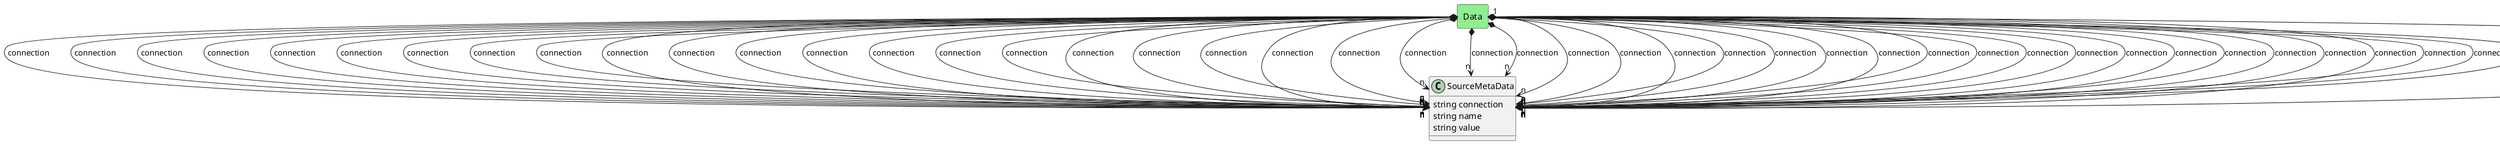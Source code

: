 @startuml

class "SourceMetaData" as Model {
 string connection
 string name
 string value

 
}

rectangle "Data" as Data #lightblue {
}

Model o--> "1" Data : data




    rectangle "Data" as Data #lightgreen {
    }
    
        Data   *--> "n" Model : "connection"
    
    rectangle "Data" as Data #lightgreen {
    }
    
        Data   *--> "n" Model : "connection"
    
    rectangle "Data" as Data #lightgreen {
    }
    
        Data   *--> "n" Model : "connection"
    
    rectangle "Data" as Data #lightgreen {
    }
    
        Data   *--> "n" Model : "connection"
    
    rectangle "Data" as Data #lightgreen {
    }
    
        Data   *--> "n" Model : "connection"
    
    rectangle "Data" as Data #lightgreen {
    }
    
        Data   *--> "n" Model : "connection"
    
    rectangle "Data" as Data #lightgreen {
    }
    
        Data   *--> "n" Model : "connection"
    
    rectangle "Data" as Data #lightgreen {
    }
    
        Data   *--> "n" Model : "connection"
    
    rectangle "Data" as Data #lightgreen {
    }
    
        Data   *--> "n" Model : "connection"
    
    rectangle "Data" as Data #lightgreen {
    }
    
        Data   *--> "n" Model : "connection"
    
    rectangle "Data" as Data #lightgreen {
    }
    
        Data   *--> "n" Model : "connection"
    
    rectangle "Data" as Data #lightgreen {
    }
    
        Data   *--> "n" Model : "connection"
    
    rectangle "Data" as Data #lightgreen {
    }
    
        Data   *--> "n" Model : "connection"
    
    rectangle "Data" as Data #lightgreen {
    }
    
        Data   *--> "n" Model : "connection"
    
    rectangle "Data" as Data #lightgreen {
    }
    
        Data   *--> "n" Model : "connection"
    
    rectangle "Data" as Data #lightgreen {
    }
    
        Data   *--> "n" Model : "connection"
    
    rectangle "Data" as Data #lightgreen {
    }
    
        Data   *--> "n" Model : "connection"
    
    rectangle "Data" as Data #lightgreen {
    }
    
        Data   *--> "n" Model : "connection"
    
    rectangle "Data" as Data #lightgreen {
    }
    
        Data   *--> "n" Model : "connection"
    
    rectangle "Data" as Data #lightgreen {
    }
    
        Data   *--> "n" Model : "connection"
    
    rectangle "Data" as Data #lightgreen {
    }
    
        Data   *--> "n" Model : "connection"
    
    rectangle "Data" as Data #lightgreen {
    }
    
        Data   *--> "n" Model : "connection"
    
    rectangle "Data" as Data #lightgreen {
    }
    
        Data   *--> "n" Model : "connection"
    
    rectangle "Data" as Data #lightgreen {
    }
    
        Data   *--> "n" Model : "connection"
    
    rectangle "Data" as Data #lightgreen {
    }
    
        Data   *--> "n" Model : "connection"
    
    rectangle "Data" as Data #lightgreen {
    }
    
        Data   *--> "n" Model : "connection"
    
    rectangle "Data" as Data #lightgreen {
    }
    
        Data   *--> "n" Model : "connection"
    
    rectangle "Data" as Data #lightgreen {
    }
    
        Data   *--> "n" Model : "connection"
    
    rectangle "Data" as Data #lightgreen {
    }
    
        Data   *--> "n" Model : "connection"
    
    rectangle "Data" as Data #lightgreen {
    }
    
        Data   *--> "n" Model : "connection"
    
    rectangle "Data" as Data #lightgreen {
    }
    
        Data   *--> "n" Model : "connection"
    
    rectangle "Data" as Data #lightgreen {
    }
    
        Data   *--> "n" Model : "connection"
    
    rectangle "Data" as Data #lightgreen {
    }
    
        Data   *--> "n" Model : "connection"
    
    rectangle "Data" as Data #lightgreen {
    }
    
        Data   *--> "n" Model : "connection"
    
    rectangle "Data" as Data #lightgreen {
    }
    
        Data   *--> "n" Model : "connection"
    
    rectangle "Data" as Data #lightgreen {
    }
    
        Data   *--> "n" Model : "connection"
    
    rectangle "Data" as Data #lightgreen {
    }
    
        Data   *--> "n" Model : "connection"
    
    rectangle "Data" as Data #lightgreen {
    }
    
        Data   *--> "n" Model : "connection"
    
    rectangle "Data" as Data #lightgreen {
    }
    
        Data   *--> "n" Model : "connection"
    
    rectangle "Data" as Data #lightgreen {
    }
    
        Data   *--> "n" Model : "connection"
    
    rectangle "Data" as Data #lightgreen {
    }
    
        Data   *--> "n" Model : "connection"
    
    rectangle "Data" as Data #lightgreen {
    }
    
        Data   *--> "n" Model : "connection"
    
    rectangle "Data" as Data #lightgreen {
    }
    
        Data   *--> "n" Model : "connection"
    
    rectangle "Data" as Data #lightgreen {
    }
    
        Data   *--> "n" Model : "connection"
    

@enduml
